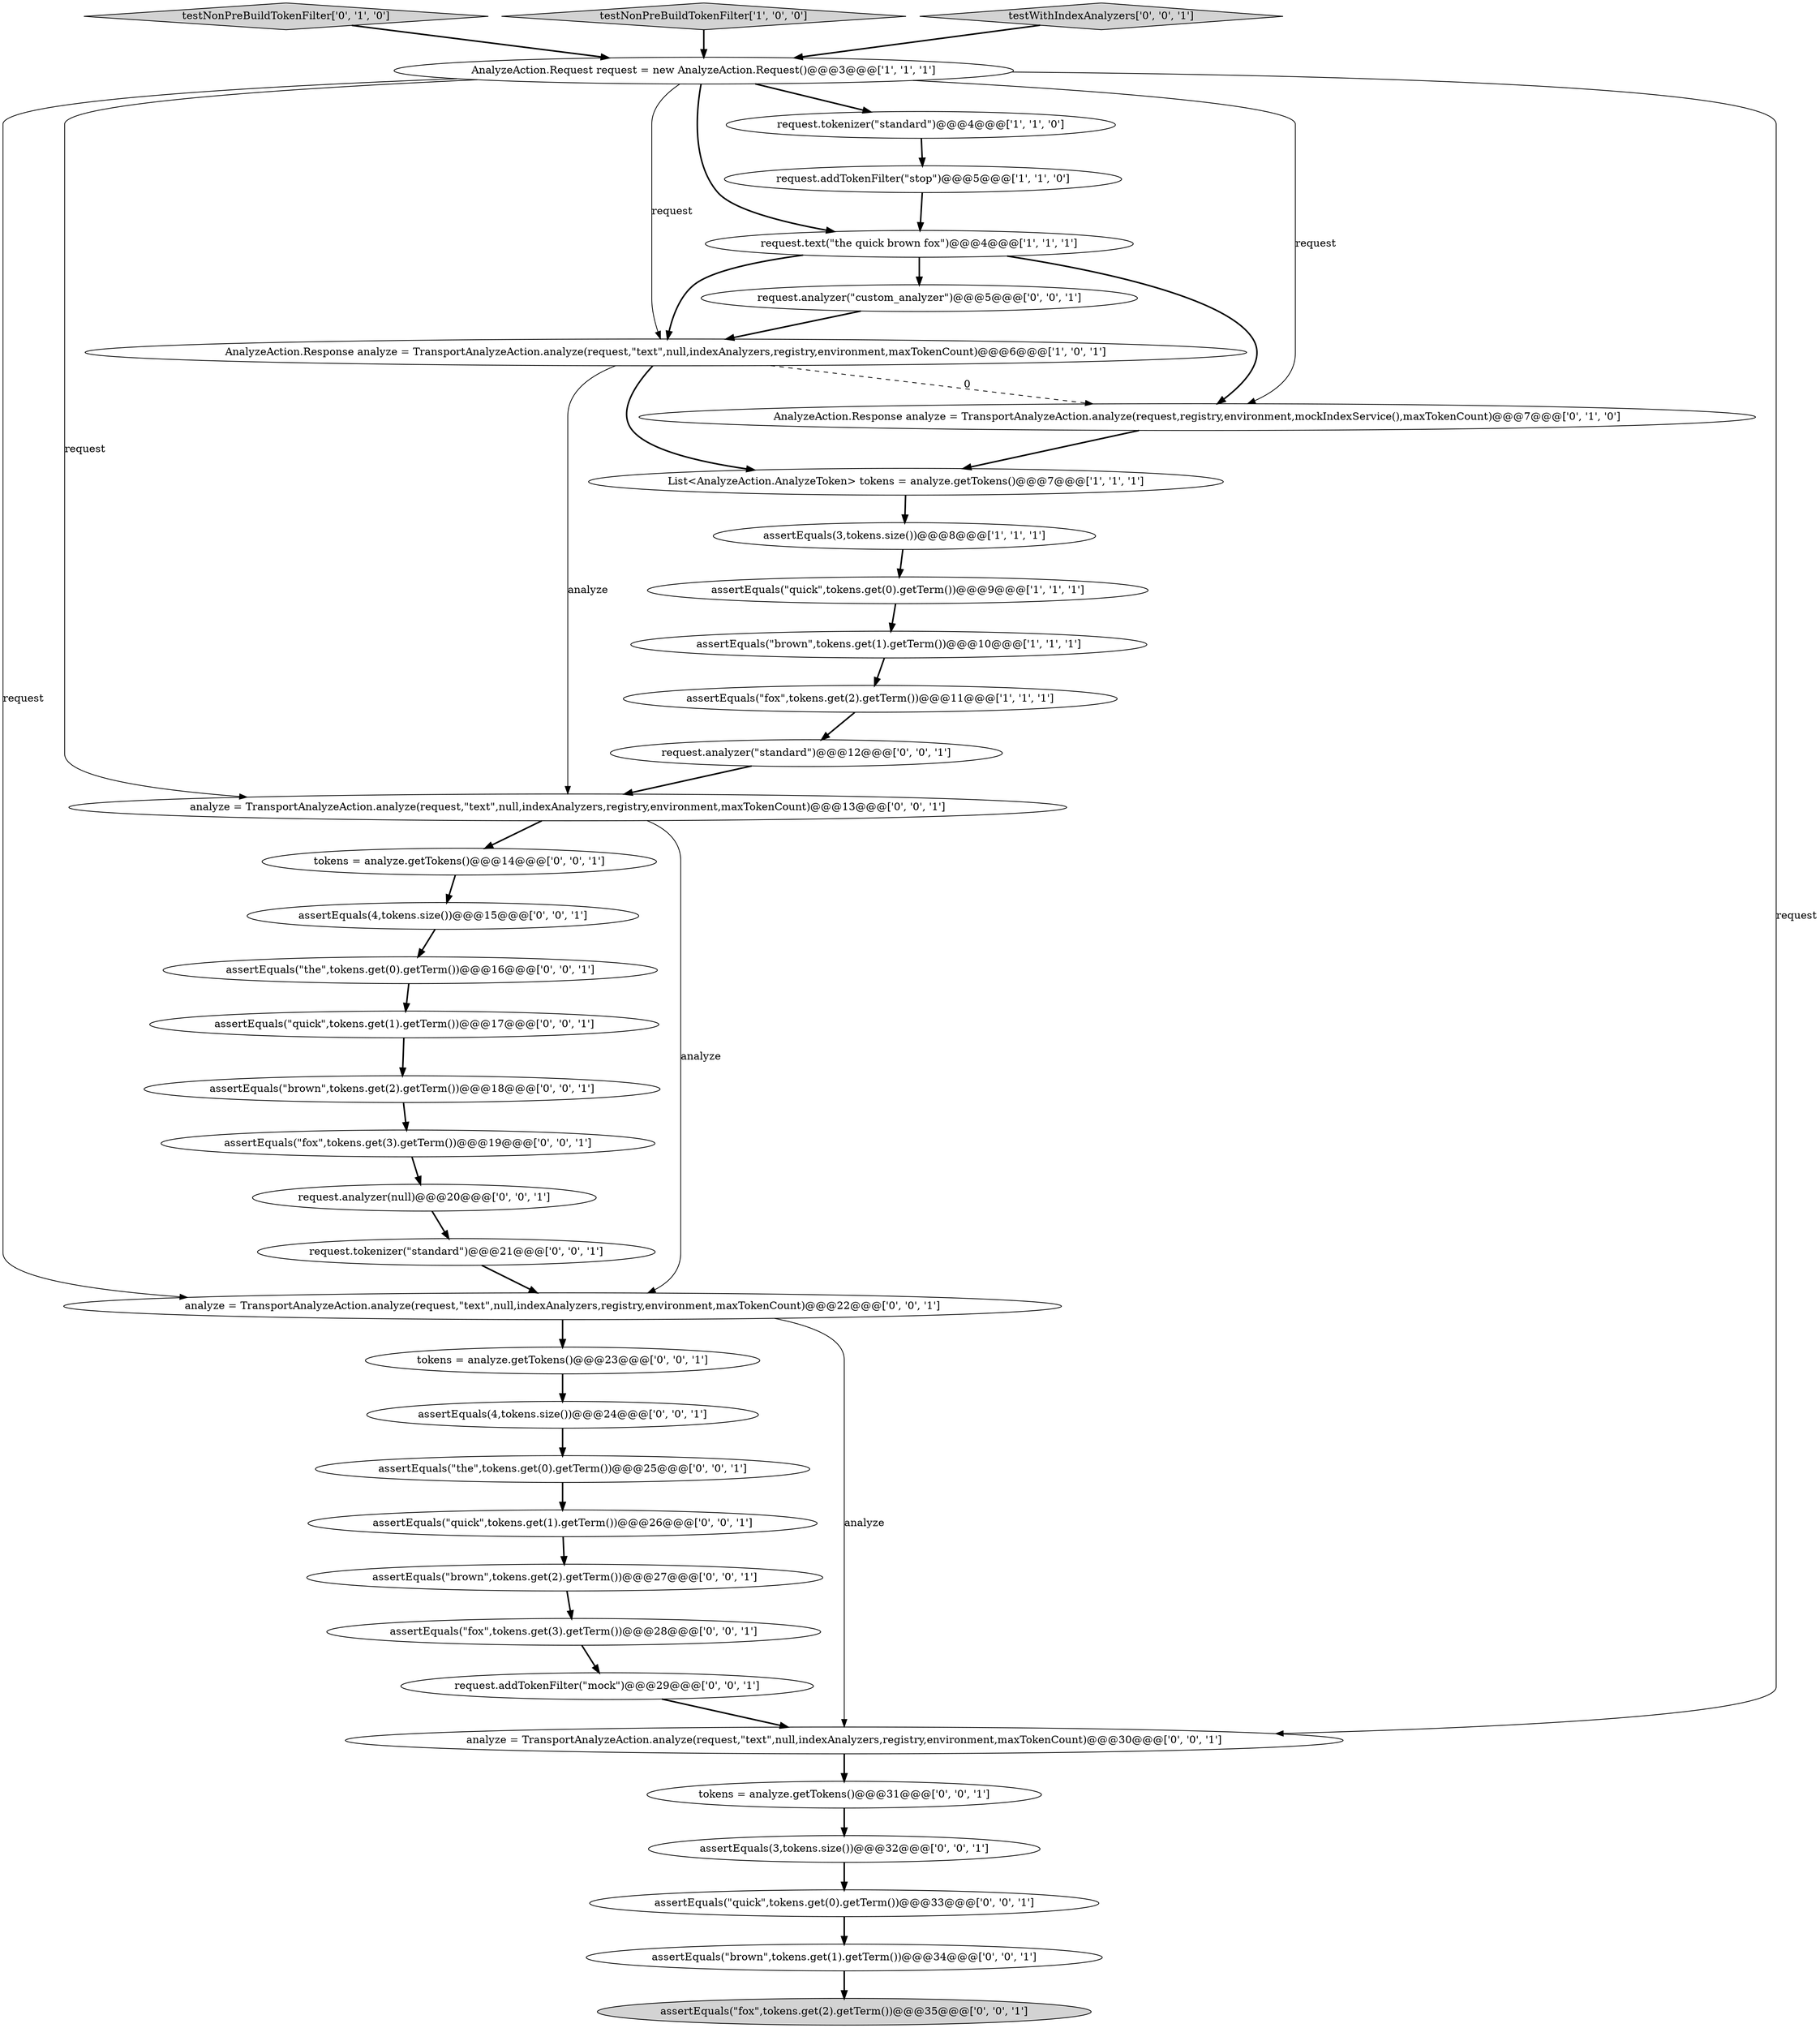 digraph {
17 [style = filled, label = "assertEquals(\"fox\",tokens.get(3).getTerm())@@@28@@@['0', '0', '1']", fillcolor = white, shape = ellipse image = "AAA0AAABBB3BBB"];
7 [style = filled, label = "AnalyzeAction.Response analyze = TransportAnalyzeAction.analyze(request,\"text\",null,indexAnalyzers,registry,environment,maxTokenCount)@@@6@@@['1', '0', '1']", fillcolor = white, shape = ellipse image = "AAA0AAABBB1BBB"];
9 [style = filled, label = "request.addTokenFilter(\"stop\")@@@5@@@['1', '1', '0']", fillcolor = white, shape = ellipse image = "AAA0AAABBB1BBB"];
10 [style = filled, label = "assertEquals(\"quick\",tokens.get(0).getTerm())@@@9@@@['1', '1', '1']", fillcolor = white, shape = ellipse image = "AAA0AAABBB1BBB"];
11 [style = filled, label = "testNonPreBuildTokenFilter['0', '1', '0']", fillcolor = lightgray, shape = diamond image = "AAA0AAABBB2BBB"];
15 [style = filled, label = "analyze = TransportAnalyzeAction.analyze(request,\"text\",null,indexAnalyzers,registry,environment,maxTokenCount)@@@22@@@['0', '0', '1']", fillcolor = white, shape = ellipse image = "AAA0AAABBB3BBB"];
32 [style = filled, label = "tokens = analyze.getTokens()@@@31@@@['0', '0', '1']", fillcolor = white, shape = ellipse image = "AAA0AAABBB3BBB"];
29 [style = filled, label = "request.addTokenFilter(\"mock\")@@@29@@@['0', '0', '1']", fillcolor = white, shape = ellipse image = "AAA0AAABBB3BBB"];
13 [style = filled, label = "assertEquals(\"quick\",tokens.get(1).getTerm())@@@17@@@['0', '0', '1']", fillcolor = white, shape = ellipse image = "AAA0AAABBB3BBB"];
34 [style = filled, label = "assertEquals(\"fox\",tokens.get(2).getTerm())@@@35@@@['0', '0', '1']", fillcolor = lightgray, shape = ellipse image = "AAA0AAABBB3BBB"];
38 [style = filled, label = "assertEquals(\"brown\",tokens.get(2).getTerm())@@@27@@@['0', '0', '1']", fillcolor = white, shape = ellipse image = "AAA0AAABBB3BBB"];
20 [style = filled, label = "tokens = analyze.getTokens()@@@14@@@['0', '0', '1']", fillcolor = white, shape = ellipse image = "AAA0AAABBB3BBB"];
26 [style = filled, label = "assertEquals(3,tokens.size())@@@32@@@['0', '0', '1']", fillcolor = white, shape = ellipse image = "AAA0AAABBB3BBB"];
30 [style = filled, label = "assertEquals(\"the\",tokens.get(0).getTerm())@@@25@@@['0', '0', '1']", fillcolor = white, shape = ellipse image = "AAA0AAABBB3BBB"];
27 [style = filled, label = "assertEquals(4,tokens.size())@@@15@@@['0', '0', '1']", fillcolor = white, shape = ellipse image = "AAA0AAABBB3BBB"];
31 [style = filled, label = "assertEquals(\"quick\",tokens.get(1).getTerm())@@@26@@@['0', '0', '1']", fillcolor = white, shape = ellipse image = "AAA0AAABBB3BBB"];
4 [style = filled, label = "testNonPreBuildTokenFilter['1', '0', '0']", fillcolor = lightgray, shape = diamond image = "AAA0AAABBB1BBB"];
16 [style = filled, label = "tokens = analyze.getTokens()@@@23@@@['0', '0', '1']", fillcolor = white, shape = ellipse image = "AAA0AAABBB3BBB"];
23 [style = filled, label = "testWithIndexAnalyzers['0', '0', '1']", fillcolor = lightgray, shape = diamond image = "AAA0AAABBB3BBB"];
1 [style = filled, label = "request.tokenizer(\"standard\")@@@4@@@['1', '1', '0']", fillcolor = white, shape = ellipse image = "AAA0AAABBB1BBB"];
35 [style = filled, label = "assertEquals(\"fox\",tokens.get(3).getTerm())@@@19@@@['0', '0', '1']", fillcolor = white, shape = ellipse image = "AAA0AAABBB3BBB"];
5 [style = filled, label = "assertEquals(\"fox\",tokens.get(2).getTerm())@@@11@@@['1', '1', '1']", fillcolor = white, shape = ellipse image = "AAA0AAABBB1BBB"];
6 [style = filled, label = "request.text(\"the quick brown fox\")@@@4@@@['1', '1', '1']", fillcolor = white, shape = ellipse image = "AAA0AAABBB1BBB"];
28 [style = filled, label = "assertEquals(4,tokens.size())@@@24@@@['0', '0', '1']", fillcolor = white, shape = ellipse image = "AAA0AAABBB3BBB"];
0 [style = filled, label = "List<AnalyzeAction.AnalyzeToken> tokens = analyze.getTokens()@@@7@@@['1', '1', '1']", fillcolor = white, shape = ellipse image = "AAA0AAABBB1BBB"];
19 [style = filled, label = "assertEquals(\"quick\",tokens.get(0).getTerm())@@@33@@@['0', '0', '1']", fillcolor = white, shape = ellipse image = "AAA0AAABBB3BBB"];
33 [style = filled, label = "request.tokenizer(\"standard\")@@@21@@@['0', '0', '1']", fillcolor = white, shape = ellipse image = "AAA0AAABBB3BBB"];
21 [style = filled, label = "request.analyzer(\"custom_analyzer\")@@@5@@@['0', '0', '1']", fillcolor = white, shape = ellipse image = "AAA0AAABBB3BBB"];
3 [style = filled, label = "assertEquals(\"brown\",tokens.get(1).getTerm())@@@10@@@['1', '1', '1']", fillcolor = white, shape = ellipse image = "AAA0AAABBB1BBB"];
14 [style = filled, label = "request.analyzer(null)@@@20@@@['0', '0', '1']", fillcolor = white, shape = ellipse image = "AAA0AAABBB3BBB"];
8 [style = filled, label = "assertEquals(3,tokens.size())@@@8@@@['1', '1', '1']", fillcolor = white, shape = ellipse image = "AAA0AAABBB1BBB"];
18 [style = filled, label = "assertEquals(\"brown\",tokens.get(2).getTerm())@@@18@@@['0', '0', '1']", fillcolor = white, shape = ellipse image = "AAA0AAABBB3BBB"];
2 [style = filled, label = "AnalyzeAction.Request request = new AnalyzeAction.Request()@@@3@@@['1', '1', '1']", fillcolor = white, shape = ellipse image = "AAA0AAABBB1BBB"];
12 [style = filled, label = "AnalyzeAction.Response analyze = TransportAnalyzeAction.analyze(request,registry,environment,mockIndexService(),maxTokenCount)@@@7@@@['0', '1', '0']", fillcolor = white, shape = ellipse image = "AAA1AAABBB2BBB"];
25 [style = filled, label = "analyze = TransportAnalyzeAction.analyze(request,\"text\",null,indexAnalyzers,registry,environment,maxTokenCount)@@@13@@@['0', '0', '1']", fillcolor = white, shape = ellipse image = "AAA0AAABBB3BBB"];
37 [style = filled, label = "analyze = TransportAnalyzeAction.analyze(request,\"text\",null,indexAnalyzers,registry,environment,maxTokenCount)@@@30@@@['0', '0', '1']", fillcolor = white, shape = ellipse image = "AAA0AAABBB3BBB"];
24 [style = filled, label = "assertEquals(\"the\",tokens.get(0).getTerm())@@@16@@@['0', '0', '1']", fillcolor = white, shape = ellipse image = "AAA0AAABBB3BBB"];
36 [style = filled, label = "assertEquals(\"brown\",tokens.get(1).getTerm())@@@34@@@['0', '0', '1']", fillcolor = white, shape = ellipse image = "AAA0AAABBB3BBB"];
22 [style = filled, label = "request.analyzer(\"standard\")@@@12@@@['0', '0', '1']", fillcolor = white, shape = ellipse image = "AAA0AAABBB3BBB"];
28->30 [style = bold, label=""];
12->0 [style = bold, label=""];
23->2 [style = bold, label=""];
20->27 [style = bold, label=""];
2->12 [style = solid, label="request"];
24->13 [style = bold, label=""];
1->9 [style = bold, label=""];
2->7 [style = solid, label="request"];
29->37 [style = bold, label=""];
25->20 [style = bold, label=""];
2->37 [style = solid, label="request"];
0->8 [style = bold, label=""];
37->32 [style = bold, label=""];
25->15 [style = solid, label="analyze"];
3->5 [style = bold, label=""];
11->2 [style = bold, label=""];
13->18 [style = bold, label=""];
10->3 [style = bold, label=""];
4->2 [style = bold, label=""];
9->6 [style = bold, label=""];
30->31 [style = bold, label=""];
32->26 [style = bold, label=""];
6->21 [style = bold, label=""];
26->19 [style = bold, label=""];
19->36 [style = bold, label=""];
27->24 [style = bold, label=""];
7->25 [style = solid, label="analyze"];
33->15 [style = bold, label=""];
22->25 [style = bold, label=""];
36->34 [style = bold, label=""];
2->1 [style = bold, label=""];
7->0 [style = bold, label=""];
2->25 [style = solid, label="request"];
15->16 [style = bold, label=""];
7->12 [style = dashed, label="0"];
14->33 [style = bold, label=""];
6->12 [style = bold, label=""];
21->7 [style = bold, label=""];
5->22 [style = bold, label=""];
38->17 [style = bold, label=""];
15->37 [style = solid, label="analyze"];
2->6 [style = bold, label=""];
16->28 [style = bold, label=""];
2->15 [style = solid, label="request"];
6->7 [style = bold, label=""];
8->10 [style = bold, label=""];
18->35 [style = bold, label=""];
35->14 [style = bold, label=""];
31->38 [style = bold, label=""];
17->29 [style = bold, label=""];
}

